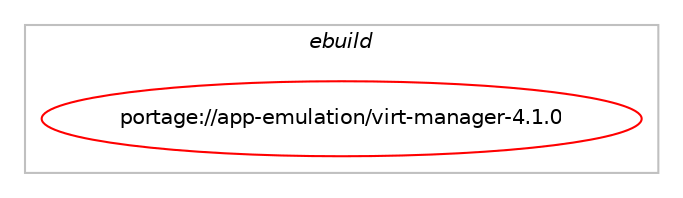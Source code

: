 digraph prolog {

# *************
# Graph options
# *************

newrank=true;
concentrate=true;
compound=true;
graph [rankdir=LR,fontname=Helvetica,fontsize=10,ranksep=1.5];#, ranksep=2.5, nodesep=0.2];
edge  [arrowhead=vee];
node  [fontname=Helvetica,fontsize=10];

# **********
# The ebuild
# **********

subgraph cluster_leftcol {
color=gray;
label=<<i>ebuild</i>>;
id [label="portage://app-emulation/virt-manager-4.1.0", color=red, width=4, href="../app-emulation/virt-manager-4.1.0.svg"];
}

# ****************
# The dependencies
# ****************

subgraph cluster_midcol {
color=gray;
label=<<i>dependencies</i>>;
subgraph cluster_compile {
fillcolor="#eeeeee";
style=filled;
label=<<i>compile</i>>;
# *** BEGIN UNKNOWN DEPENDENCY TYPE (TODO) ***
# id -> equal(use_conditional_group(positive,gui,portage://app-emulation/virt-manager-4.1.0,[package_dependency(portage://app-emulation/virt-manager-4.1.0,install,no,gnome-base,dconf,none,[,,],[],[]),package_dependency(portage://app-emulation/virt-manager-4.1.0,install,no,net-libs,gtk-vnc,greaterequal,[0.3.8,,,0.3.8],[],[use(enable(gtk3),positive),use(enable(introspection),none)]),package_dependency(portage://app-emulation/virt-manager-4.1.0,install,no,net-misc,spice-gtk,none,[,,],[],[use(enable(usbredir),none),use(enable(gtk3),none),use(enable(introspection),none),use(optenable(sasl),none)]),package_dependency(portage://app-emulation/virt-manager-4.1.0,install,no,sys-apps,dbus,none,[,,],[],[use(enable(X),none)]),package_dependency(portage://app-emulation/virt-manager-4.1.0,install,no,x11-libs,gtk+,none,[,,],[slot(3)],[use(enable(introspection),none)]),package_dependency(portage://app-emulation/virt-manager-4.1.0,install,no,x11-libs,gtksourceview,none,[,,],[slot(4)],[use(enable(introspection),none)]),package_dependency(portage://app-emulation/virt-manager-4.1.0,install,no,x11-libs,vte,none,[,,],[slot(2.91)],[use(enable(introspection),none)]),use_conditional_group(positive,policykit,portage://app-emulation/virt-manager-4.1.0,[package_dependency(portage://app-emulation/virt-manager-4.1.0,install,no,sys-auth,polkit,none,[,,],[],[use(enable(introspection),none)])])]))
# *** END UNKNOWN DEPENDENCY TYPE (TODO) ***

# *** BEGIN UNKNOWN DEPENDENCY TYPE (TODO) ***
# id -> equal(use_conditional_group(positive,python_single_target_python3_10,portage://app-emulation/virt-manager-4.1.0,[package_dependency(portage://app-emulation/virt-manager-4.1.0,install,no,dev-lang,python,none,[,,],[slot(3.10)],[])]))
# *** END UNKNOWN DEPENDENCY TYPE (TODO) ***

# *** BEGIN UNKNOWN DEPENDENCY TYPE (TODO) ***
# id -> equal(use_conditional_group(positive,python_single_target_python3_10,portage://app-emulation/virt-manager-4.1.0,[package_dependency(portage://app-emulation/virt-manager-4.1.0,install,no,dev-libs,libxml2,none,[,,],[],[use(enable(python),none),use(enable(python_targets_python3_10),negative)]),package_dependency(portage://app-emulation/virt-manager-4.1.0,install,no,dev-python,argcomplete,none,[,,],[],[use(enable(python_targets_python3_10),negative)]),package_dependency(portage://app-emulation/virt-manager-4.1.0,install,no,dev-python,libvirt-python,greaterequal,[6.10.0,,,6.10.0],[],[use(enable(python_targets_python3_10),negative)]),package_dependency(portage://app-emulation/virt-manager-4.1.0,install,no,dev-python,pygobject,none,[,,],[slot(3)],[use(enable(python_targets_python3_10),negative)]),package_dependency(portage://app-emulation/virt-manager-4.1.0,install,no,dev-python,requests,none,[,,],[],[use(enable(python_targets_python3_10),negative)])]))
# *** END UNKNOWN DEPENDENCY TYPE (TODO) ***

# *** BEGIN UNKNOWN DEPENDENCY TYPE (TODO) ***
# id -> equal(use_conditional_group(positive,python_single_target_python3_11,portage://app-emulation/virt-manager-4.1.0,[package_dependency(portage://app-emulation/virt-manager-4.1.0,install,no,dev-lang,python,none,[,,],[slot(3.11)],[])]))
# *** END UNKNOWN DEPENDENCY TYPE (TODO) ***

# *** BEGIN UNKNOWN DEPENDENCY TYPE (TODO) ***
# id -> equal(use_conditional_group(positive,python_single_target_python3_11,portage://app-emulation/virt-manager-4.1.0,[package_dependency(portage://app-emulation/virt-manager-4.1.0,install,no,dev-libs,libxml2,none,[,,],[],[use(enable(python),none),use(enable(python_targets_python3_11),negative)]),package_dependency(portage://app-emulation/virt-manager-4.1.0,install,no,dev-python,argcomplete,none,[,,],[],[use(enable(python_targets_python3_11),negative)]),package_dependency(portage://app-emulation/virt-manager-4.1.0,install,no,dev-python,libvirt-python,greaterequal,[6.10.0,,,6.10.0],[],[use(enable(python_targets_python3_11),negative)]),package_dependency(portage://app-emulation/virt-manager-4.1.0,install,no,dev-python,pygobject,none,[,,],[slot(3)],[use(enable(python_targets_python3_11),negative)]),package_dependency(portage://app-emulation/virt-manager-4.1.0,install,no,dev-python,requests,none,[,,],[],[use(enable(python_targets_python3_11),negative)])]))
# *** END UNKNOWN DEPENDENCY TYPE (TODO) ***

# *** BEGIN UNKNOWN DEPENDENCY TYPE (TODO) ***
# id -> equal(package_dependency(portage://app-emulation/virt-manager-4.1.0,install,no,app-cdr,cdrtools,none,[,,],[],[]))
# *** END UNKNOWN DEPENDENCY TYPE (TODO) ***

# *** BEGIN UNKNOWN DEPENDENCY TYPE (TODO) ***
# id -> equal(package_dependency(portage://app-emulation/virt-manager-4.1.0,install,no,app-emulation,libvirt-glib,greaterequal,[1.0.0,,,1.0.0],[],[use(enable(introspection),none)]))
# *** END UNKNOWN DEPENDENCY TYPE (TODO) ***

# *** BEGIN UNKNOWN DEPENDENCY TYPE (TODO) ***
# id -> equal(package_dependency(portage://app-emulation/virt-manager-4.1.0,install,no,sys-libs,libosinfo,greaterequal,[0.2.10,,,0.2.10],[],[use(enable(introspection),none)]))
# *** END UNKNOWN DEPENDENCY TYPE (TODO) ***

}
subgraph cluster_compileandrun {
fillcolor="#eeeeee";
style=filled;
label=<<i>compile and run</i>>;
}
subgraph cluster_run {
fillcolor="#eeeeee";
style=filled;
label=<<i>run</i>>;
# *** BEGIN UNKNOWN DEPENDENCY TYPE (TODO) ***
# id -> equal(use_conditional_group(positive,gui,portage://app-emulation/virt-manager-4.1.0,[package_dependency(portage://app-emulation/virt-manager-4.1.0,run,no,gnome-base,dconf,none,[,,],[],[]),package_dependency(portage://app-emulation/virt-manager-4.1.0,run,no,net-libs,gtk-vnc,greaterequal,[0.3.8,,,0.3.8],[],[use(enable(gtk3),positive),use(enable(introspection),none)]),package_dependency(portage://app-emulation/virt-manager-4.1.0,run,no,net-misc,spice-gtk,none,[,,],[],[use(enable(usbredir),none),use(enable(gtk3),none),use(enable(introspection),none),use(optenable(sasl),none)]),package_dependency(portage://app-emulation/virt-manager-4.1.0,run,no,sys-apps,dbus,none,[,,],[],[use(enable(X),none)]),package_dependency(portage://app-emulation/virt-manager-4.1.0,run,no,x11-libs,gtk+,none,[,,],[slot(3)],[use(enable(introspection),none)]),package_dependency(portage://app-emulation/virt-manager-4.1.0,run,no,x11-libs,gtksourceview,none,[,,],[slot(4)],[use(enable(introspection),none)]),package_dependency(portage://app-emulation/virt-manager-4.1.0,run,no,x11-libs,vte,none,[,,],[slot(2.91)],[use(enable(introspection),none)]),use_conditional_group(positive,policykit,portage://app-emulation/virt-manager-4.1.0,[package_dependency(portage://app-emulation/virt-manager-4.1.0,run,no,sys-auth,polkit,none,[,,],[],[use(enable(introspection),none)])])]))
# *** END UNKNOWN DEPENDENCY TYPE (TODO) ***

# *** BEGIN UNKNOWN DEPENDENCY TYPE (TODO) ***
# id -> equal(use_conditional_group(positive,python_single_target_python3_10,portage://app-emulation/virt-manager-4.1.0,[package_dependency(portage://app-emulation/virt-manager-4.1.0,run,no,dev-lang,python,none,[,,],[slot(3.10)],[])]))
# *** END UNKNOWN DEPENDENCY TYPE (TODO) ***

# *** BEGIN UNKNOWN DEPENDENCY TYPE (TODO) ***
# id -> equal(use_conditional_group(positive,python_single_target_python3_10,portage://app-emulation/virt-manager-4.1.0,[package_dependency(portage://app-emulation/virt-manager-4.1.0,run,no,dev-libs,libxml2,none,[,,],[],[use(enable(python),none),use(enable(python_targets_python3_10),negative)]),package_dependency(portage://app-emulation/virt-manager-4.1.0,run,no,dev-python,argcomplete,none,[,,],[],[use(enable(python_targets_python3_10),negative)]),package_dependency(portage://app-emulation/virt-manager-4.1.0,run,no,dev-python,libvirt-python,greaterequal,[6.10.0,,,6.10.0],[],[use(enable(python_targets_python3_10),negative)]),package_dependency(portage://app-emulation/virt-manager-4.1.0,run,no,dev-python,pygobject,none,[,,],[slot(3)],[use(enable(python_targets_python3_10),negative)]),package_dependency(portage://app-emulation/virt-manager-4.1.0,run,no,dev-python,requests,none,[,,],[],[use(enable(python_targets_python3_10),negative)])]))
# *** END UNKNOWN DEPENDENCY TYPE (TODO) ***

# *** BEGIN UNKNOWN DEPENDENCY TYPE (TODO) ***
# id -> equal(use_conditional_group(positive,python_single_target_python3_11,portage://app-emulation/virt-manager-4.1.0,[package_dependency(portage://app-emulation/virt-manager-4.1.0,run,no,dev-lang,python,none,[,,],[slot(3.11)],[])]))
# *** END UNKNOWN DEPENDENCY TYPE (TODO) ***

# *** BEGIN UNKNOWN DEPENDENCY TYPE (TODO) ***
# id -> equal(use_conditional_group(positive,python_single_target_python3_11,portage://app-emulation/virt-manager-4.1.0,[package_dependency(portage://app-emulation/virt-manager-4.1.0,run,no,dev-libs,libxml2,none,[,,],[],[use(enable(python),none),use(enable(python_targets_python3_11),negative)]),package_dependency(portage://app-emulation/virt-manager-4.1.0,run,no,dev-python,argcomplete,none,[,,],[],[use(enable(python_targets_python3_11),negative)]),package_dependency(portage://app-emulation/virt-manager-4.1.0,run,no,dev-python,libvirt-python,greaterequal,[6.10.0,,,6.10.0],[],[use(enable(python_targets_python3_11),negative)]),package_dependency(portage://app-emulation/virt-manager-4.1.0,run,no,dev-python,pygobject,none,[,,],[slot(3)],[use(enable(python_targets_python3_11),negative)]),package_dependency(portage://app-emulation/virt-manager-4.1.0,run,no,dev-python,requests,none,[,,],[],[use(enable(python_targets_python3_11),negative)])]))
# *** END UNKNOWN DEPENDENCY TYPE (TODO) ***

# *** BEGIN UNKNOWN DEPENDENCY TYPE (TODO) ***
# id -> equal(package_dependency(portage://app-emulation/virt-manager-4.1.0,run,no,app-cdr,cdrtools,none,[,,],[],[]))
# *** END UNKNOWN DEPENDENCY TYPE (TODO) ***

# *** BEGIN UNKNOWN DEPENDENCY TYPE (TODO) ***
# id -> equal(package_dependency(portage://app-emulation/virt-manager-4.1.0,run,no,app-emulation,libvirt-glib,greaterequal,[1.0.0,,,1.0.0],[],[use(enable(introspection),none)]))
# *** END UNKNOWN DEPENDENCY TYPE (TODO) ***

# *** BEGIN UNKNOWN DEPENDENCY TYPE (TODO) ***
# id -> equal(package_dependency(portage://app-emulation/virt-manager-4.1.0,run,no,sys-libs,libosinfo,greaterequal,[0.2.10,,,0.2.10],[],[use(enable(introspection),none)]))
# *** END UNKNOWN DEPENDENCY TYPE (TODO) ***

}
}

# **************
# The candidates
# **************

subgraph cluster_choices {
rank=same;
color=gray;
label=<<i>candidates</i>>;

}

}
